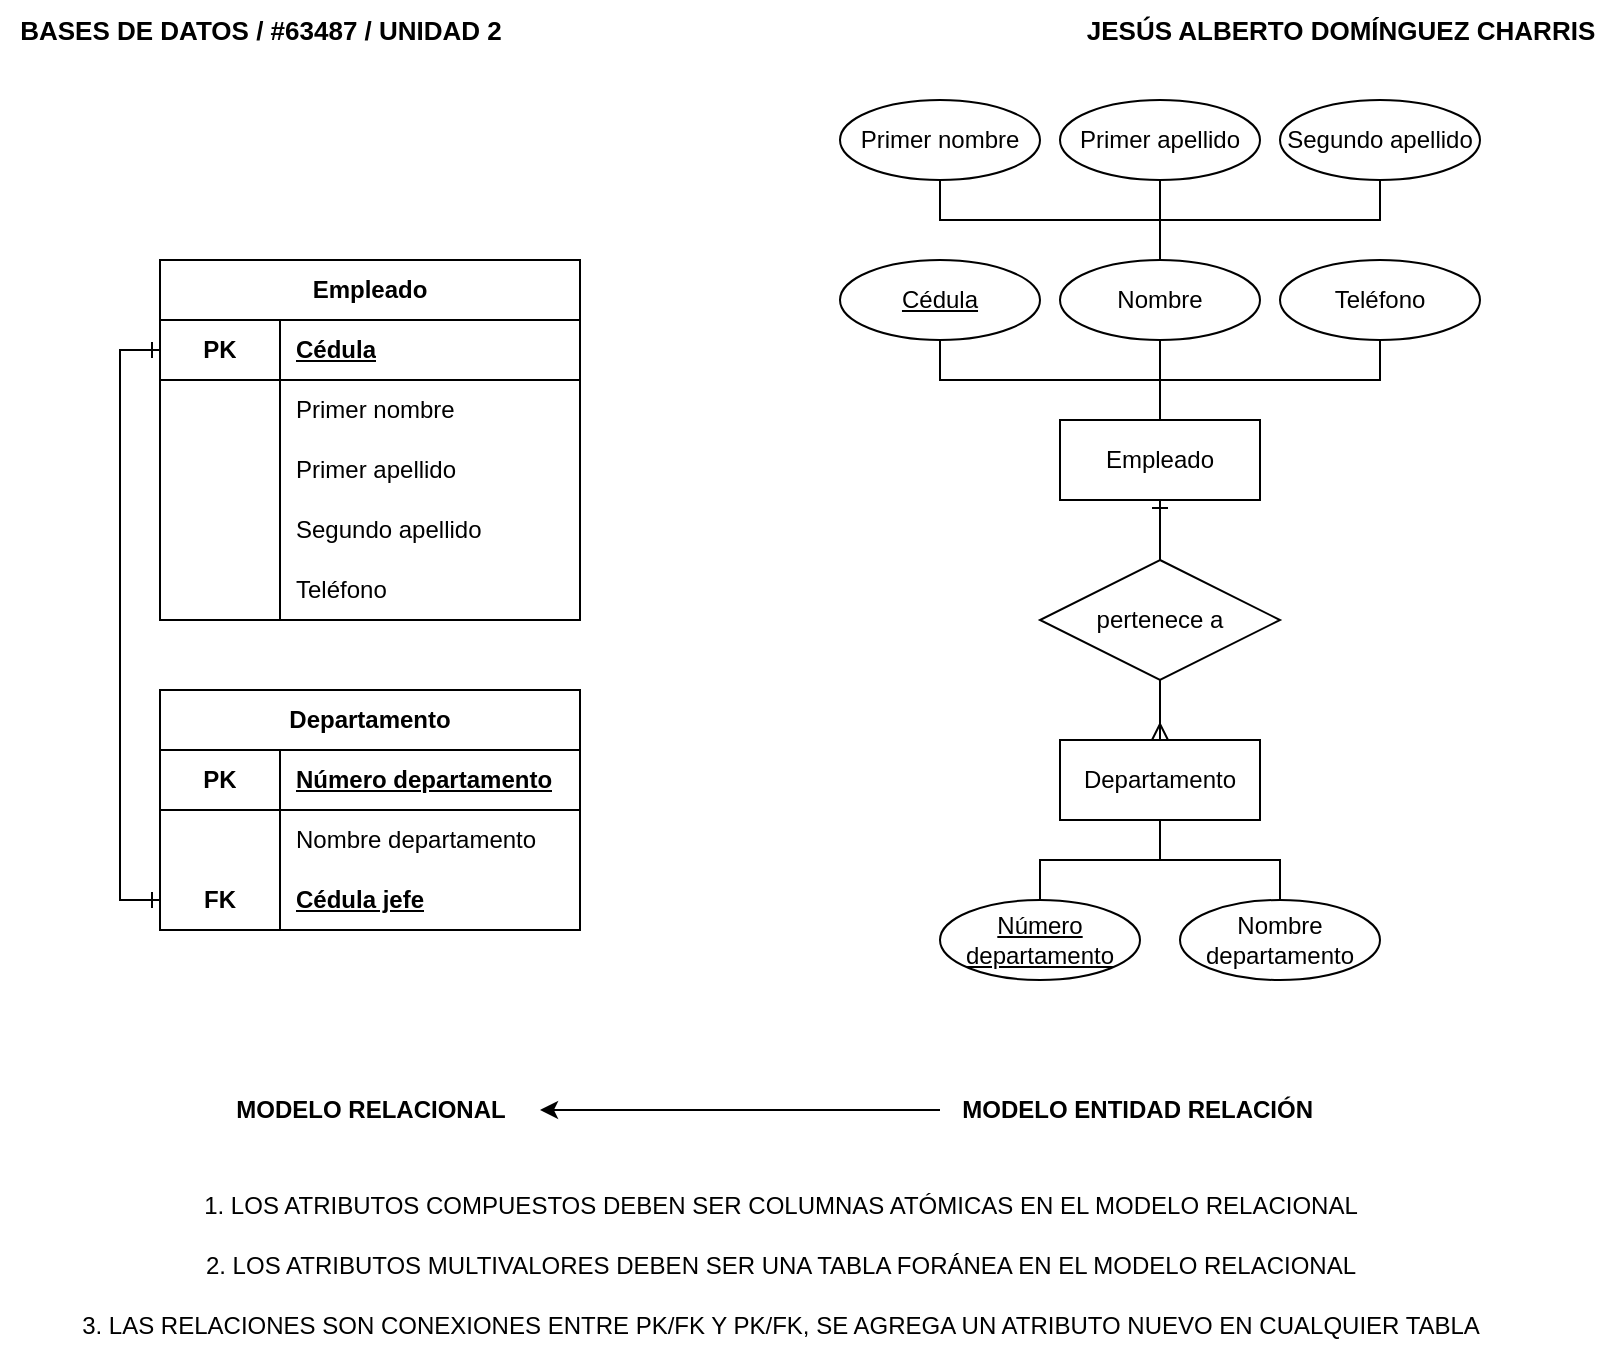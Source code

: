 <mxfile version="21.6.5" type="device">
  <diagram id="R2lEEEUBdFMjLlhIrx00" name="Page-1">
    <mxGraphModel dx="800" dy="476" grid="1" gridSize="10" guides="1" tooltips="1" connect="1" arrows="1" fold="1" page="1" pageScale="1" pageWidth="850" pageHeight="1100" math="0" shadow="0" extFonts="Permanent Marker^https://fonts.googleapis.com/css?family=Permanent+Marker">
      <root>
        <mxCell id="0" />
        <mxCell id="1" parent="0" />
        <mxCell id="UhVYowTK0BYmWt_fBkGQ-1" value="&lt;span style=&quot;font-size: 13px;&quot;&gt;&lt;font style=&quot;font-size: 13px;&quot;&gt;JESÚS ALBERTO DOMÍNGUEZ CHARRIS&lt;/font&gt;&lt;/span&gt;" style="text;html=1;align=center;verticalAlign=middle;resizable=0;points=[];autosize=1;strokeColor=none;fillColor=none;fontSize=13;fontStyle=1" parent="1" vertex="1">
          <mxGeometry x="550" y="30" width="280" height="30" as="geometry" />
        </mxCell>
        <mxCell id="UhVYowTK0BYmWt_fBkGQ-2" value="&lt;span style=&quot;font-size: 13px;&quot;&gt;&lt;font style=&quot;font-size: 13px;&quot;&gt;BASES DE DATOS / #63487 / UNIDAD 2&lt;/font&gt;&lt;/span&gt;" style="text;html=1;align=center;verticalAlign=middle;resizable=0;points=[];autosize=1;strokeColor=none;fillColor=none;fontSize=13;fontStyle=1" parent="1" vertex="1">
          <mxGeometry x="20" y="30" width="260" height="30" as="geometry" />
        </mxCell>
        <mxCell id="c28XAhXuuoRAVq2l-WiY-51" value="Departamento" style="whiteSpace=wrap;html=1;align=center;" parent="1" vertex="1">
          <mxGeometry x="550" y="400" width="100" height="40" as="geometry" />
        </mxCell>
        <mxCell id="c28XAhXuuoRAVq2l-WiY-61" style="edgeStyle=orthogonalEdgeStyle;rounded=0;orthogonalLoop=1;jettySize=auto;html=1;exitX=0.5;exitY=0;exitDx=0;exitDy=0;entryX=0.5;entryY=1;entryDx=0;entryDy=0;endArrow=none;endFill=0;" parent="1" source="c28XAhXuuoRAVq2l-WiY-52" target="c28XAhXuuoRAVq2l-WiY-51" edge="1">
          <mxGeometry relative="1" as="geometry" />
        </mxCell>
        <mxCell id="c28XAhXuuoRAVq2l-WiY-52" value="Número departamento" style="ellipse;whiteSpace=wrap;html=1;align=center;fontStyle=4;" parent="1" vertex="1">
          <mxGeometry x="490" y="480" width="100" height="40" as="geometry" />
        </mxCell>
        <mxCell id="c28XAhXuuoRAVq2l-WiY-62" style="edgeStyle=orthogonalEdgeStyle;rounded=0;orthogonalLoop=1;jettySize=auto;html=1;exitX=0.5;exitY=0;exitDx=0;exitDy=0;entryX=0.5;entryY=1;entryDx=0;entryDy=0;endArrow=none;endFill=0;" parent="1" source="c28XAhXuuoRAVq2l-WiY-53" target="c28XAhXuuoRAVq2l-WiY-51" edge="1">
          <mxGeometry relative="1" as="geometry" />
        </mxCell>
        <mxCell id="c28XAhXuuoRAVq2l-WiY-53" value="Nombre departamento" style="ellipse;whiteSpace=wrap;html=1;align=center;" parent="1" vertex="1">
          <mxGeometry x="610" y="480" width="100" height="40" as="geometry" />
        </mxCell>
        <mxCell id="c28XAhXuuoRAVq2l-WiY-66" style="edgeStyle=orthogonalEdgeStyle;rounded=0;orthogonalLoop=1;jettySize=auto;html=1;" parent="1" source="c28XAhXuuoRAVq2l-WiY-64" edge="1">
          <mxGeometry relative="1" as="geometry">
            <mxPoint x="290" y="585" as="targetPoint" />
          </mxGeometry>
        </mxCell>
        <mxCell id="c28XAhXuuoRAVq2l-WiY-64" value="MODELO ENTIDAD RELACIÓN&amp;nbsp;" style="text;html=1;align=center;verticalAlign=middle;resizable=0;points=[];autosize=1;strokeColor=none;fillColor=none;fontStyle=1" parent="1" vertex="1">
          <mxGeometry x="490" y="570" width="200" height="30" as="geometry" />
        </mxCell>
        <mxCell id="c28XAhXuuoRAVq2l-WiY-65" value="MODELO RELACIONAL" style="text;html=1;align=center;verticalAlign=middle;resizable=0;points=[];autosize=1;strokeColor=none;fillColor=none;fontStyle=1" parent="1" vertex="1">
          <mxGeometry x="125" y="570" width="160" height="30" as="geometry" />
        </mxCell>
        <mxCell id="c28XAhXuuoRAVq2l-WiY-67" value="1. LOS ATRIBUTOS COMPUESTOS DEBEN SER COLUMNAS ATÓMICAS EN EL MODELO RELACIONAL" style="text;html=1;align=center;verticalAlign=middle;resizable=0;points=[];autosize=1;strokeColor=none;fillColor=none;" parent="1" vertex="1">
          <mxGeometry x="110" y="618" width="600" height="30" as="geometry" />
        </mxCell>
        <mxCell id="iQq7gatgruBG5dgE5mXn-3" value="2. LOS ATRIBUTOS MULTIVALORES DEBEN SER UNA TABLA FORÁNEA EN EL MODELO RELACIONAL" style="text;html=1;align=center;verticalAlign=middle;resizable=0;points=[];autosize=1;strokeColor=none;fillColor=none;" parent="1" vertex="1">
          <mxGeometry x="110" y="648" width="600" height="30" as="geometry" />
        </mxCell>
        <mxCell id="TZ5WwevKXD9Oo3cskcQi-8" value="Empleado" style="whiteSpace=wrap;html=1;align=center;" parent="1" vertex="1">
          <mxGeometry x="550" y="240" width="100" height="40" as="geometry" />
        </mxCell>
        <mxCell id="TZ5WwevKXD9Oo3cskcQi-12" style="edgeStyle=orthogonalEdgeStyle;rounded=0;orthogonalLoop=1;jettySize=auto;html=1;exitX=0.5;exitY=1;exitDx=0;exitDy=0;entryX=0.5;entryY=0;entryDx=0;entryDy=0;endArrow=none;endFill=0;" parent="1" source="TZ5WwevKXD9Oo3cskcQi-9" target="TZ5WwevKXD9Oo3cskcQi-8" edge="1">
          <mxGeometry relative="1" as="geometry" />
        </mxCell>
        <mxCell id="TZ5WwevKXD9Oo3cskcQi-9" value="Cédula" style="ellipse;whiteSpace=wrap;html=1;align=center;fontStyle=4;" parent="1" vertex="1">
          <mxGeometry x="440" y="160" width="100" height="40" as="geometry" />
        </mxCell>
        <mxCell id="TZ5WwevKXD9Oo3cskcQi-13" style="edgeStyle=orthogonalEdgeStyle;rounded=0;orthogonalLoop=1;jettySize=auto;html=1;exitX=0.5;exitY=1;exitDx=0;exitDy=0;entryX=0.5;entryY=0;entryDx=0;entryDy=0;endArrow=none;endFill=0;" parent="1" source="TZ5WwevKXD9Oo3cskcQi-10" target="TZ5WwevKXD9Oo3cskcQi-8" edge="1">
          <mxGeometry relative="1" as="geometry" />
        </mxCell>
        <mxCell id="TZ5WwevKXD9Oo3cskcQi-10" value="Nombre" style="ellipse;whiteSpace=wrap;html=1;align=center;" parent="1" vertex="1">
          <mxGeometry x="550" y="160" width="100" height="40" as="geometry" />
        </mxCell>
        <mxCell id="TZ5WwevKXD9Oo3cskcQi-14" style="edgeStyle=orthogonalEdgeStyle;rounded=0;orthogonalLoop=1;jettySize=auto;html=1;exitX=0.5;exitY=1;exitDx=0;exitDy=0;entryX=0.5;entryY=0;entryDx=0;entryDy=0;endArrow=none;endFill=0;" parent="1" source="TZ5WwevKXD9Oo3cskcQi-11" target="TZ5WwevKXD9Oo3cskcQi-8" edge="1">
          <mxGeometry relative="1" as="geometry" />
        </mxCell>
        <mxCell id="TZ5WwevKXD9Oo3cskcQi-11" value="Teléfono" style="ellipse;whiteSpace=wrap;html=1;align=center;" parent="1" vertex="1">
          <mxGeometry x="660" y="160" width="100" height="40" as="geometry" />
        </mxCell>
        <mxCell id="TZ5WwevKXD9Oo3cskcQi-17" style="edgeStyle=orthogonalEdgeStyle;rounded=0;orthogonalLoop=1;jettySize=auto;html=1;exitX=0.5;exitY=0;exitDx=0;exitDy=0;entryX=0.5;entryY=1;entryDx=0;entryDy=0;endArrow=ERone;endFill=0;" parent="1" source="TZ5WwevKXD9Oo3cskcQi-15" target="TZ5WwevKXD9Oo3cskcQi-8" edge="1">
          <mxGeometry relative="1" as="geometry" />
        </mxCell>
        <mxCell id="TZ5WwevKXD9Oo3cskcQi-19" style="edgeStyle=orthogonalEdgeStyle;rounded=0;orthogonalLoop=1;jettySize=auto;html=1;exitX=0.5;exitY=1;exitDx=0;exitDy=0;entryX=0.5;entryY=0;entryDx=0;entryDy=0;endArrow=ERmany;endFill=0;" parent="1" source="TZ5WwevKXD9Oo3cskcQi-15" target="c28XAhXuuoRAVq2l-WiY-51" edge="1">
          <mxGeometry relative="1" as="geometry" />
        </mxCell>
        <mxCell id="TZ5WwevKXD9Oo3cskcQi-15" value="pertenece a" style="shape=rhombus;perimeter=rhombusPerimeter;whiteSpace=wrap;html=1;align=center;" parent="1" vertex="1">
          <mxGeometry x="540" y="310" width="120" height="60" as="geometry" />
        </mxCell>
        <mxCell id="hCur0b9QY7Be6nQ5JgGV-1" value="Empleado" style="shape=table;startSize=30;container=1;collapsible=1;childLayout=tableLayout;fixedRows=1;rowLines=0;fontStyle=1;align=center;resizeLast=1;html=1;whiteSpace=wrap;" parent="1" vertex="1">
          <mxGeometry x="100" y="160" width="210" height="180" as="geometry" />
        </mxCell>
        <mxCell id="hCur0b9QY7Be6nQ5JgGV-8" value="" style="shape=tableRow;horizontal=0;startSize=0;swimlaneHead=0;swimlaneBody=0;fillColor=none;collapsible=0;dropTarget=0;points=[[0,0.5],[1,0.5]];portConstraint=eastwest;top=0;left=0;right=0;bottom=1;html=1;" parent="hCur0b9QY7Be6nQ5JgGV-1" vertex="1">
          <mxGeometry y="30" width="210" height="30" as="geometry" />
        </mxCell>
        <mxCell id="hCur0b9QY7Be6nQ5JgGV-9" value="PK" style="shape=partialRectangle;connectable=0;fillColor=none;top=0;left=0;bottom=0;right=0;fontStyle=1;overflow=hidden;html=1;whiteSpace=wrap;" parent="hCur0b9QY7Be6nQ5JgGV-8" vertex="1">
          <mxGeometry width="60" height="30" as="geometry">
            <mxRectangle width="60" height="30" as="alternateBounds" />
          </mxGeometry>
        </mxCell>
        <mxCell id="hCur0b9QY7Be6nQ5JgGV-10" value="Cédula" style="shape=partialRectangle;connectable=0;fillColor=none;top=0;left=0;bottom=0;right=0;align=left;spacingLeft=6;fontStyle=5;overflow=hidden;html=1;whiteSpace=wrap;" parent="hCur0b9QY7Be6nQ5JgGV-8" vertex="1">
          <mxGeometry x="60" width="150" height="30" as="geometry">
            <mxRectangle width="150" height="30" as="alternateBounds" />
          </mxGeometry>
        </mxCell>
        <mxCell id="hCur0b9QY7Be6nQ5JgGV-11" value="" style="shape=tableRow;horizontal=0;startSize=0;swimlaneHead=0;swimlaneBody=0;fillColor=none;collapsible=0;dropTarget=0;points=[[0,0.5],[1,0.5]];portConstraint=eastwest;top=0;left=0;right=0;bottom=0;html=1;" parent="hCur0b9QY7Be6nQ5JgGV-1" vertex="1">
          <mxGeometry y="60" width="210" height="30" as="geometry" />
        </mxCell>
        <mxCell id="hCur0b9QY7Be6nQ5JgGV-12" value="" style="shape=partialRectangle;connectable=0;fillColor=none;top=0;left=0;bottom=0;right=0;editable=1;overflow=hidden;html=1;whiteSpace=wrap;" parent="hCur0b9QY7Be6nQ5JgGV-11" vertex="1">
          <mxGeometry width="60" height="30" as="geometry">
            <mxRectangle width="60" height="30" as="alternateBounds" />
          </mxGeometry>
        </mxCell>
        <mxCell id="hCur0b9QY7Be6nQ5JgGV-13" value="Primer nombre" style="shape=partialRectangle;connectable=0;fillColor=none;top=0;left=0;bottom=0;right=0;align=left;spacingLeft=6;overflow=hidden;html=1;whiteSpace=wrap;" parent="hCur0b9QY7Be6nQ5JgGV-11" vertex="1">
          <mxGeometry x="60" width="150" height="30" as="geometry">
            <mxRectangle width="150" height="30" as="alternateBounds" />
          </mxGeometry>
        </mxCell>
        <mxCell id="hCur0b9QY7Be6nQ5JgGV-14" value="" style="shape=tableRow;horizontal=0;startSize=0;swimlaneHead=0;swimlaneBody=0;fillColor=none;collapsible=0;dropTarget=0;points=[[0,0.5],[1,0.5]];portConstraint=eastwest;top=0;left=0;right=0;bottom=0;html=1;" parent="hCur0b9QY7Be6nQ5JgGV-1" vertex="1">
          <mxGeometry y="90" width="210" height="30" as="geometry" />
        </mxCell>
        <mxCell id="hCur0b9QY7Be6nQ5JgGV-15" value="" style="shape=partialRectangle;connectable=0;fillColor=none;top=0;left=0;bottom=0;right=0;editable=1;overflow=hidden;html=1;whiteSpace=wrap;" parent="hCur0b9QY7Be6nQ5JgGV-14" vertex="1">
          <mxGeometry width="60" height="30" as="geometry">
            <mxRectangle width="60" height="30" as="alternateBounds" />
          </mxGeometry>
        </mxCell>
        <mxCell id="hCur0b9QY7Be6nQ5JgGV-16" value="Primer apellido" style="shape=partialRectangle;connectable=0;fillColor=none;top=0;left=0;bottom=0;right=0;align=left;spacingLeft=6;overflow=hidden;html=1;whiteSpace=wrap;" parent="hCur0b9QY7Be6nQ5JgGV-14" vertex="1">
          <mxGeometry x="60" width="150" height="30" as="geometry">
            <mxRectangle width="150" height="30" as="alternateBounds" />
          </mxGeometry>
        </mxCell>
        <mxCell id="hCur0b9QY7Be6nQ5JgGV-17" style="shape=tableRow;horizontal=0;startSize=0;swimlaneHead=0;swimlaneBody=0;fillColor=none;collapsible=0;dropTarget=0;points=[[0,0.5],[1,0.5]];portConstraint=eastwest;top=0;left=0;right=0;bottom=0;html=1;" parent="hCur0b9QY7Be6nQ5JgGV-1" vertex="1">
          <mxGeometry y="120" width="210" height="30" as="geometry" />
        </mxCell>
        <mxCell id="hCur0b9QY7Be6nQ5JgGV-18" style="shape=partialRectangle;connectable=0;fillColor=none;top=0;left=0;bottom=0;right=0;editable=1;overflow=hidden;html=1;whiteSpace=wrap;" parent="hCur0b9QY7Be6nQ5JgGV-17" vertex="1">
          <mxGeometry width="60" height="30" as="geometry">
            <mxRectangle width="60" height="30" as="alternateBounds" />
          </mxGeometry>
        </mxCell>
        <mxCell id="hCur0b9QY7Be6nQ5JgGV-19" value="Segundo apellido" style="shape=partialRectangle;connectable=0;fillColor=none;top=0;left=0;bottom=0;right=0;align=left;spacingLeft=6;overflow=hidden;html=1;whiteSpace=wrap;" parent="hCur0b9QY7Be6nQ5JgGV-17" vertex="1">
          <mxGeometry x="60" width="150" height="30" as="geometry">
            <mxRectangle width="150" height="30" as="alternateBounds" />
          </mxGeometry>
        </mxCell>
        <mxCell id="hCur0b9QY7Be6nQ5JgGV-20" style="shape=tableRow;horizontal=0;startSize=0;swimlaneHead=0;swimlaneBody=0;fillColor=none;collapsible=0;dropTarget=0;points=[[0,0.5],[1,0.5]];portConstraint=eastwest;top=0;left=0;right=0;bottom=0;html=1;" parent="hCur0b9QY7Be6nQ5JgGV-1" vertex="1">
          <mxGeometry y="150" width="210" height="30" as="geometry" />
        </mxCell>
        <mxCell id="hCur0b9QY7Be6nQ5JgGV-21" style="shape=partialRectangle;connectable=0;fillColor=none;top=0;left=0;bottom=0;right=0;editable=1;overflow=hidden;html=1;whiteSpace=wrap;" parent="hCur0b9QY7Be6nQ5JgGV-20" vertex="1">
          <mxGeometry width="60" height="30" as="geometry">
            <mxRectangle width="60" height="30" as="alternateBounds" />
          </mxGeometry>
        </mxCell>
        <mxCell id="hCur0b9QY7Be6nQ5JgGV-22" value="Teléfono" style="shape=partialRectangle;connectable=0;fillColor=none;top=0;left=0;bottom=0;right=0;align=left;spacingLeft=6;overflow=hidden;html=1;whiteSpace=wrap;" parent="hCur0b9QY7Be6nQ5JgGV-20" vertex="1">
          <mxGeometry x="60" width="150" height="30" as="geometry">
            <mxRectangle width="150" height="30" as="alternateBounds" />
          </mxGeometry>
        </mxCell>
        <mxCell id="hCur0b9QY7Be6nQ5JgGV-29" value="Departamento" style="shape=table;startSize=30;container=1;collapsible=1;childLayout=tableLayout;fixedRows=1;rowLines=0;fontStyle=1;align=center;resizeLast=1;html=1;whiteSpace=wrap;" parent="1" vertex="1">
          <mxGeometry x="100" y="375" width="210" height="120" as="geometry" />
        </mxCell>
        <mxCell id="hCur0b9QY7Be6nQ5JgGV-30" value="" style="shape=tableRow;horizontal=0;startSize=0;swimlaneHead=0;swimlaneBody=0;fillColor=none;collapsible=0;dropTarget=0;points=[[0,0.5],[1,0.5]];portConstraint=eastwest;top=0;left=0;right=0;bottom=1;html=1;" parent="hCur0b9QY7Be6nQ5JgGV-29" vertex="1">
          <mxGeometry y="30" width="210" height="30" as="geometry" />
        </mxCell>
        <mxCell id="hCur0b9QY7Be6nQ5JgGV-31" value="PK" style="shape=partialRectangle;connectable=0;fillColor=none;top=0;left=0;bottom=0;right=0;fontStyle=1;overflow=hidden;html=1;whiteSpace=wrap;" parent="hCur0b9QY7Be6nQ5JgGV-30" vertex="1">
          <mxGeometry width="60" height="30" as="geometry">
            <mxRectangle width="60" height="30" as="alternateBounds" />
          </mxGeometry>
        </mxCell>
        <mxCell id="hCur0b9QY7Be6nQ5JgGV-32" value="Número departamento" style="shape=partialRectangle;connectable=0;fillColor=none;top=0;left=0;bottom=0;right=0;align=left;spacingLeft=6;fontStyle=5;overflow=hidden;html=1;whiteSpace=wrap;" parent="hCur0b9QY7Be6nQ5JgGV-30" vertex="1">
          <mxGeometry x="60" width="150" height="30" as="geometry">
            <mxRectangle width="150" height="30" as="alternateBounds" />
          </mxGeometry>
        </mxCell>
        <mxCell id="hCur0b9QY7Be6nQ5JgGV-33" value="" style="shape=tableRow;horizontal=0;startSize=0;swimlaneHead=0;swimlaneBody=0;fillColor=none;collapsible=0;dropTarget=0;points=[[0,0.5],[1,0.5]];portConstraint=eastwest;top=0;left=0;right=0;bottom=0;html=1;" parent="hCur0b9QY7Be6nQ5JgGV-29" vertex="1">
          <mxGeometry y="60" width="210" height="30" as="geometry" />
        </mxCell>
        <mxCell id="hCur0b9QY7Be6nQ5JgGV-34" value="" style="shape=partialRectangle;connectable=0;fillColor=none;top=0;left=0;bottom=0;right=0;editable=1;overflow=hidden;html=1;whiteSpace=wrap;" parent="hCur0b9QY7Be6nQ5JgGV-33" vertex="1">
          <mxGeometry width="60" height="30" as="geometry">
            <mxRectangle width="60" height="30" as="alternateBounds" />
          </mxGeometry>
        </mxCell>
        <mxCell id="hCur0b9QY7Be6nQ5JgGV-35" value="Nombre departamento" style="shape=partialRectangle;connectable=0;fillColor=none;top=0;left=0;bottom=0;right=0;align=left;spacingLeft=6;overflow=hidden;html=1;whiteSpace=wrap;" parent="hCur0b9QY7Be6nQ5JgGV-33" vertex="1">
          <mxGeometry x="60" width="150" height="30" as="geometry">
            <mxRectangle width="150" height="30" as="alternateBounds" />
          </mxGeometry>
        </mxCell>
        <mxCell id="vIYMGscn_MP-Fb13MF0Q-1" style="shape=tableRow;horizontal=0;startSize=0;swimlaneHead=0;swimlaneBody=0;fillColor=none;collapsible=0;dropTarget=0;points=[[0,0.5],[1,0.5]];portConstraint=eastwest;top=0;left=0;right=0;bottom=0;html=1;" vertex="1" parent="hCur0b9QY7Be6nQ5JgGV-29">
          <mxGeometry y="90" width="210" height="30" as="geometry" />
        </mxCell>
        <mxCell id="vIYMGscn_MP-Fb13MF0Q-2" value="FK" style="shape=partialRectangle;connectable=0;fillColor=none;top=0;left=0;bottom=0;right=0;editable=1;overflow=hidden;html=1;whiteSpace=wrap;fontStyle=1" vertex="1" parent="vIYMGscn_MP-Fb13MF0Q-1">
          <mxGeometry width="60" height="30" as="geometry">
            <mxRectangle width="60" height="30" as="alternateBounds" />
          </mxGeometry>
        </mxCell>
        <mxCell id="vIYMGscn_MP-Fb13MF0Q-3" value="&lt;b&gt;&lt;u&gt;Cédula jefe&lt;/u&gt;&lt;/b&gt;" style="shape=partialRectangle;connectable=0;fillColor=none;top=0;left=0;bottom=0;right=0;align=left;spacingLeft=6;overflow=hidden;html=1;whiteSpace=wrap;" vertex="1" parent="vIYMGscn_MP-Fb13MF0Q-1">
          <mxGeometry x="60" width="150" height="30" as="geometry">
            <mxRectangle width="150" height="30" as="alternateBounds" />
          </mxGeometry>
        </mxCell>
        <mxCell id="hCur0b9QY7Be6nQ5JgGV-49" style="edgeStyle=orthogonalEdgeStyle;rounded=0;orthogonalLoop=1;jettySize=auto;html=1;exitX=0;exitY=0.5;exitDx=0;exitDy=0;entryX=0;entryY=0.5;entryDx=0;entryDy=0;endArrow=ERone;endFill=0;startArrow=ERmany;startFill=0;" parent="1" source="hCur0b9QY7Be6nQ5JgGV-23" target="hCur0b9QY7Be6nQ5JgGV-30" edge="1">
          <mxGeometry relative="1" as="geometry" />
        </mxCell>
        <mxCell id="hCur0b9QY7Be6nQ5JgGV-53" style="edgeStyle=orthogonalEdgeStyle;rounded=0;orthogonalLoop=1;jettySize=auto;html=1;exitX=0.5;exitY=1;exitDx=0;exitDy=0;entryX=0.5;entryY=0;entryDx=0;entryDy=0;endArrow=none;endFill=0;" parent="1" source="hCur0b9QY7Be6nQ5JgGV-50" target="TZ5WwevKXD9Oo3cskcQi-10" edge="1">
          <mxGeometry relative="1" as="geometry" />
        </mxCell>
        <mxCell id="hCur0b9QY7Be6nQ5JgGV-50" value="Primer nombre" style="ellipse;whiteSpace=wrap;html=1;align=center;" parent="1" vertex="1">
          <mxGeometry x="440" y="80" width="100" height="40" as="geometry" />
        </mxCell>
        <mxCell id="hCur0b9QY7Be6nQ5JgGV-55" style="edgeStyle=orthogonalEdgeStyle;rounded=0;orthogonalLoop=1;jettySize=auto;html=1;exitX=0.5;exitY=1;exitDx=0;exitDy=0;entryX=0.5;entryY=0;entryDx=0;entryDy=0;endArrow=none;endFill=0;" parent="1" source="hCur0b9QY7Be6nQ5JgGV-51" target="TZ5WwevKXD9Oo3cskcQi-10" edge="1">
          <mxGeometry relative="1" as="geometry" />
        </mxCell>
        <mxCell id="hCur0b9QY7Be6nQ5JgGV-51" value="Primer apellido" style="ellipse;whiteSpace=wrap;html=1;align=center;" parent="1" vertex="1">
          <mxGeometry x="550" y="80" width="100" height="40" as="geometry" />
        </mxCell>
        <mxCell id="hCur0b9QY7Be6nQ5JgGV-56" style="edgeStyle=orthogonalEdgeStyle;rounded=0;orthogonalLoop=1;jettySize=auto;html=1;exitX=0.5;exitY=1;exitDx=0;exitDy=0;entryX=0.5;entryY=0;entryDx=0;entryDy=0;endArrow=none;endFill=0;" parent="1" source="hCur0b9QY7Be6nQ5JgGV-52" target="TZ5WwevKXD9Oo3cskcQi-10" edge="1">
          <mxGeometry relative="1" as="geometry" />
        </mxCell>
        <mxCell id="hCur0b9QY7Be6nQ5JgGV-52" value="Segundo apellido" style="ellipse;whiteSpace=wrap;html=1;align=center;" parent="1" vertex="1">
          <mxGeometry x="660" y="80" width="100" height="40" as="geometry" />
        </mxCell>
        <mxCell id="hCur0b9QY7Be6nQ5JgGV-57" value="3. LAS RELACIONES SON CONEXIONES ENTRE PK/FK Y PK/FK, SE AGREGA UN ATRIBUTO NUEVO EN CUALQUIER TABLA" style="text;html=1;align=center;verticalAlign=middle;resizable=0;points=[];autosize=1;strokeColor=none;fillColor=none;" parent="1" vertex="1">
          <mxGeometry x="50" y="678" width="720" height="30" as="geometry" />
        </mxCell>
        <mxCell id="vIYMGscn_MP-Fb13MF0Q-4" style="edgeStyle=orthogonalEdgeStyle;rounded=0;orthogonalLoop=1;jettySize=auto;html=1;exitX=0;exitY=0.5;exitDx=0;exitDy=0;entryX=0;entryY=0.5;entryDx=0;entryDy=0;endArrow=ERone;endFill=0;startArrow=ERone;startFill=0;" edge="1" parent="1" source="hCur0b9QY7Be6nQ5JgGV-8" target="vIYMGscn_MP-Fb13MF0Q-1">
          <mxGeometry relative="1" as="geometry" />
        </mxCell>
      </root>
    </mxGraphModel>
  </diagram>
</mxfile>
